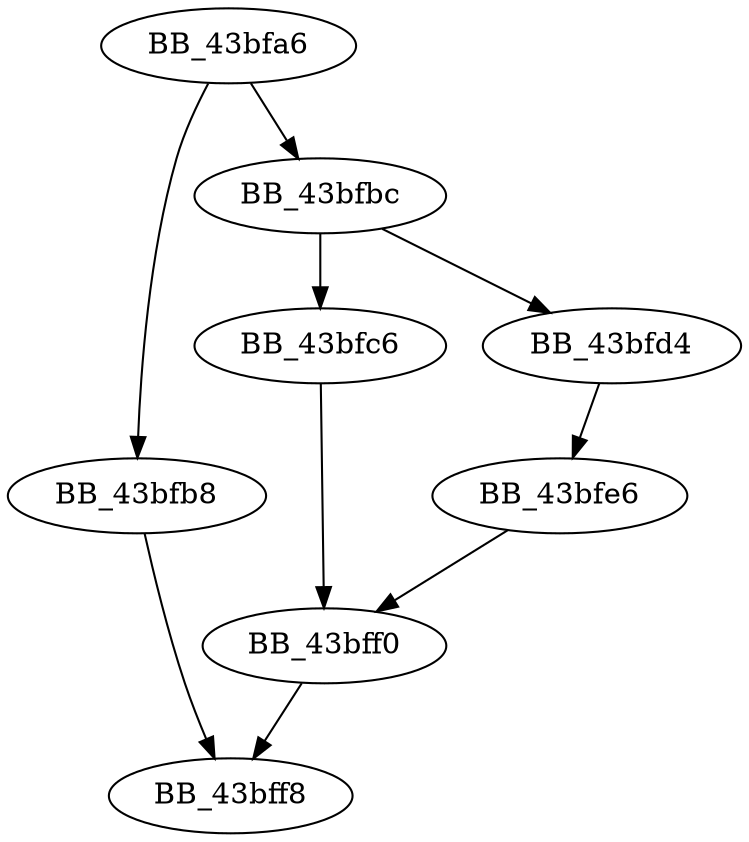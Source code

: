 DiGraph _iswctype{
BB_43bfa6->BB_43bfb8
BB_43bfa6->BB_43bfbc
BB_43bfb8->BB_43bff8
BB_43bfbc->BB_43bfc6
BB_43bfbc->BB_43bfd4
BB_43bfc6->BB_43bff0
BB_43bfd4->BB_43bfe6
BB_43bfe6->BB_43bff0
BB_43bff0->BB_43bff8
}
